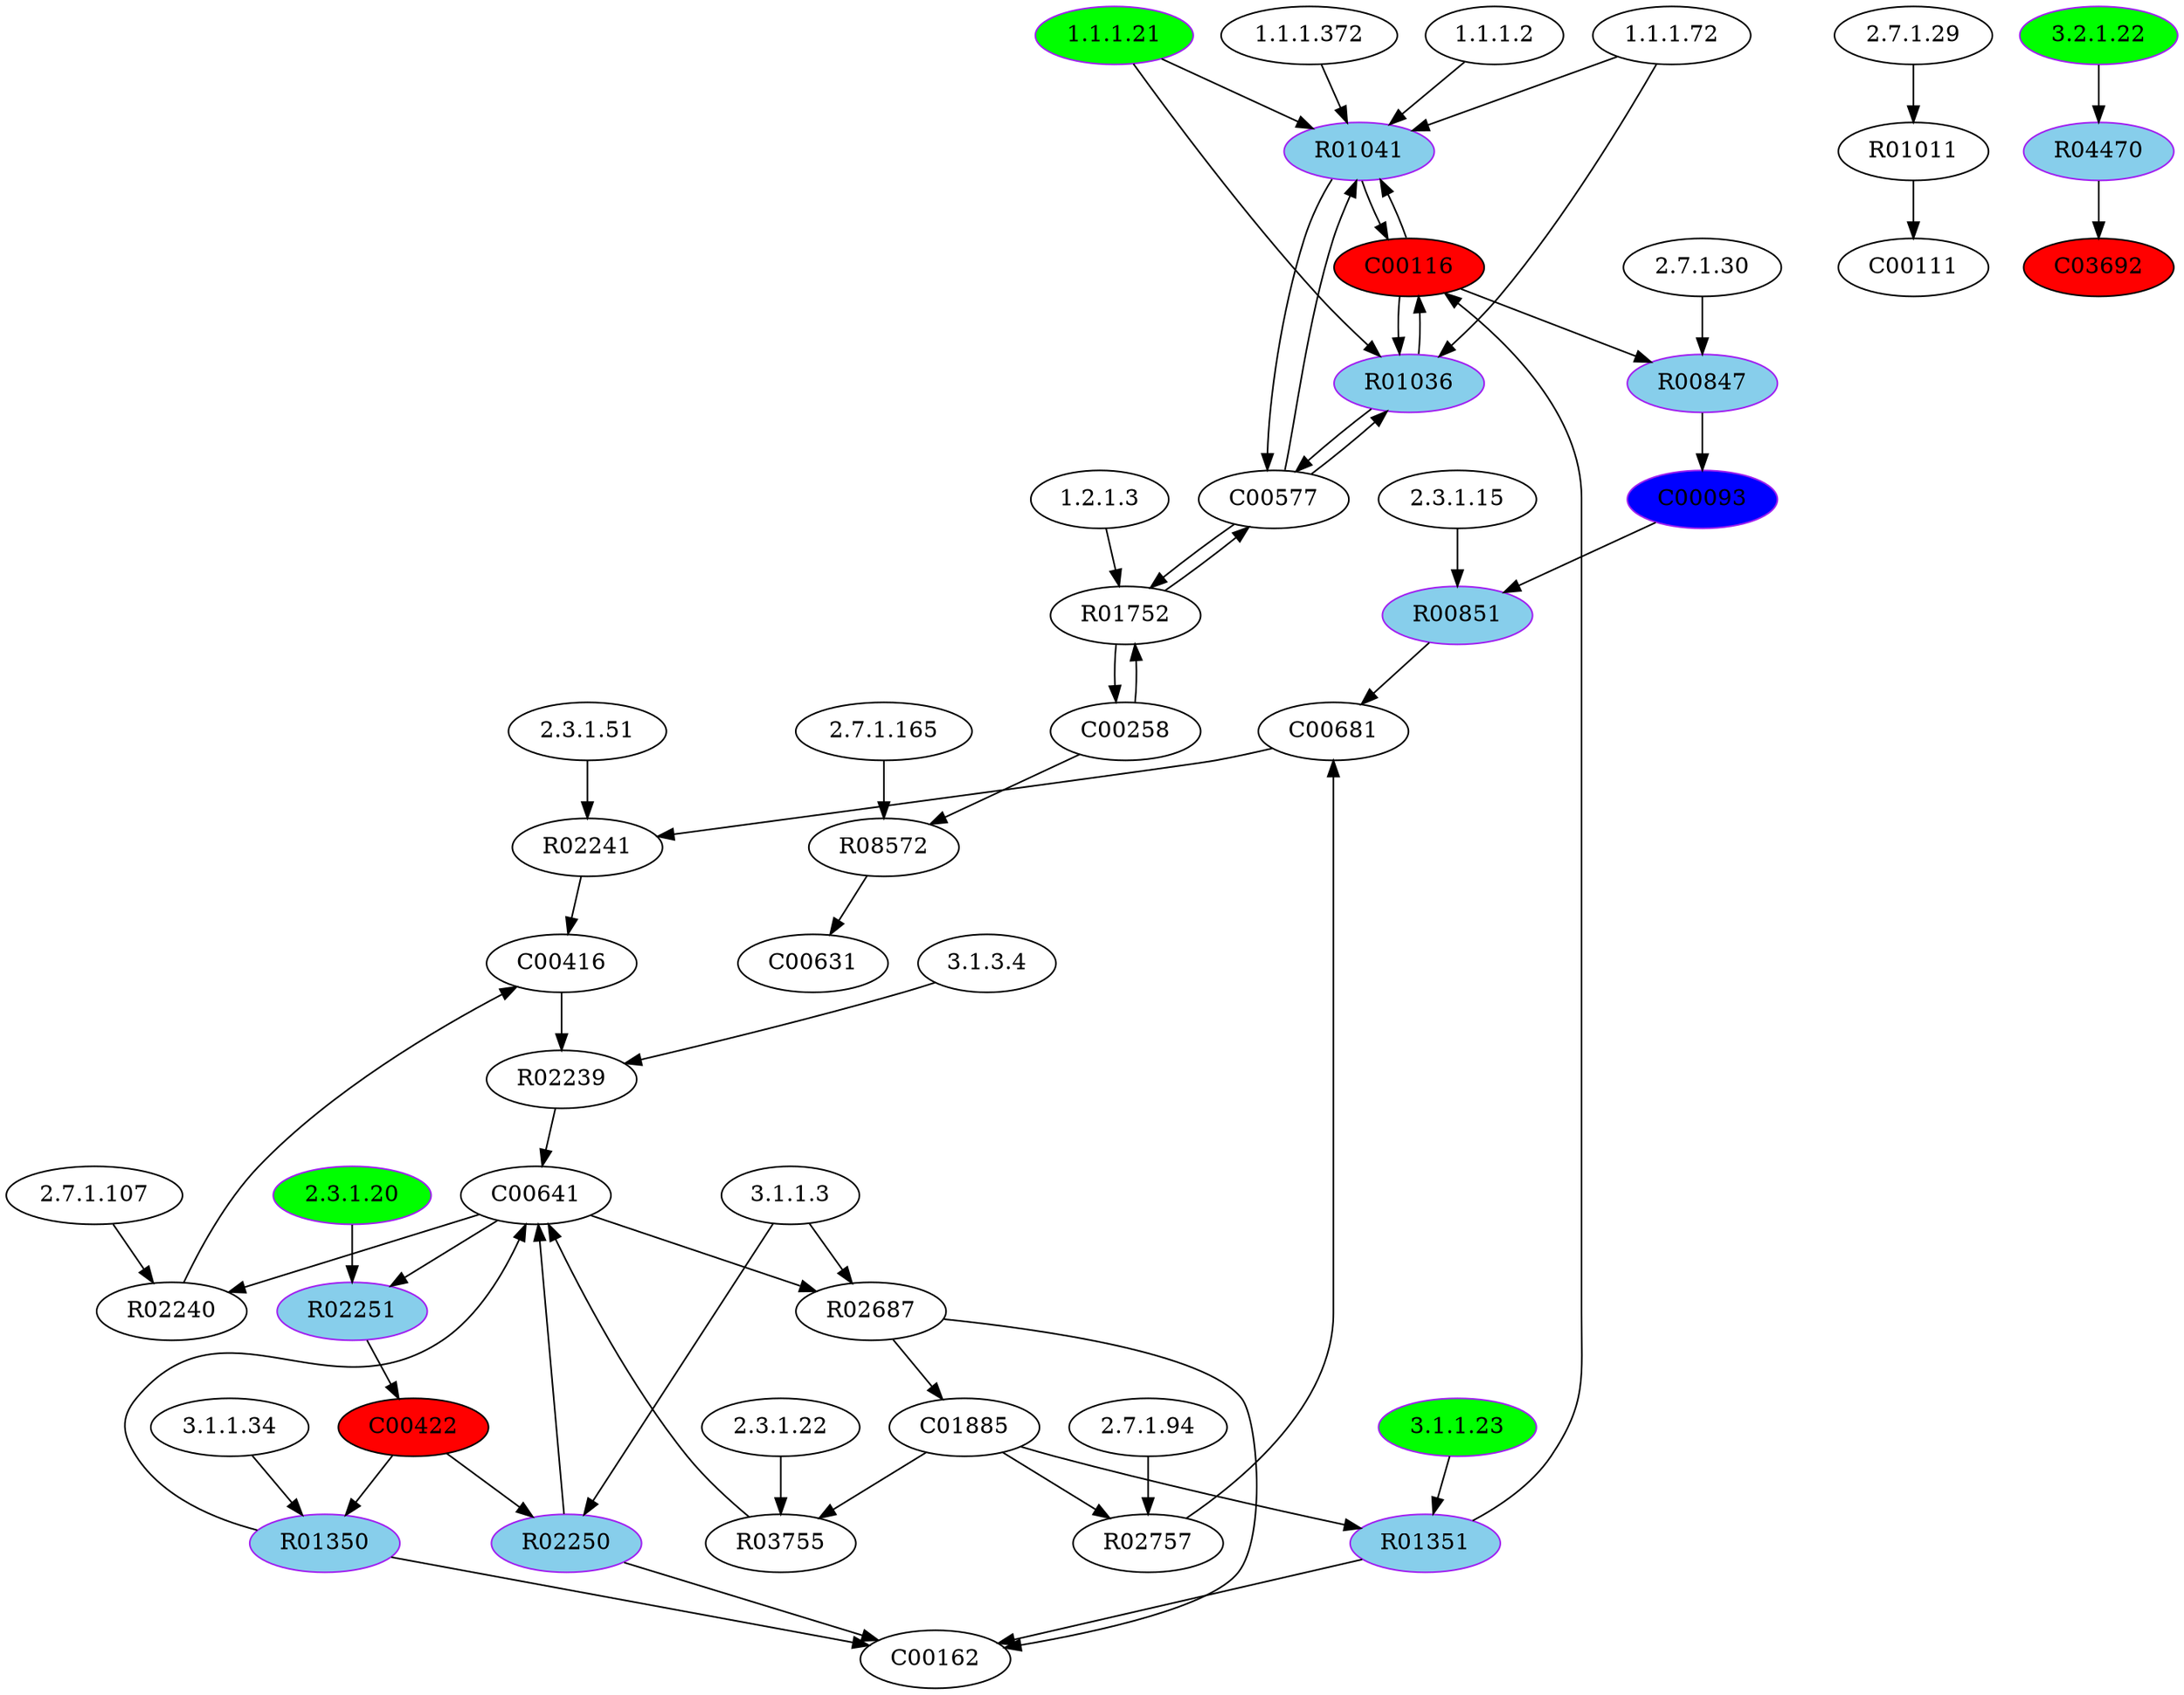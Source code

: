 digraph G {
"1.1.1.372" [type=E];
"1.1.1.72" [type=E];
"2.3.1.15" [type=E];
"3.1.3.4" [type=E];
"2.3.1.51" [type=E];
"1.1.1.2" [type=E];
"2.7.1.30" [type=E];
"2.3.1.22" [type=E];
"2.3.1.20" [color=purple, fillcolor=green, style=filled, type=E];
"2.7.1.29" [type=E];
"1.1.1.21" [color=purple, fillcolor=green, style=filled, type=E];
"2.7.1.165" [type=E];
"3.1.1.34" [type=E];
"3.2.1.22" [color=purple, fillcolor=green, style=filled, type=E];
"3.1.1.3" [type=E];
"3.1.1.23" [color=purple, fillcolor=green, style=filled, type=E];
"2.7.1.107" [type=E];
"2.7.1.94" [type=E];
"1.2.1.3" [type=E];
R08572 [type=R];
R00851 [color=purple, fillcolor=skyblue, style=filled, type=R];
R02241 [type=R];
R02250 [color=purple, fillcolor=skyblue, style=filled, type=R];
R02757 [type=R];
R01752 [type=R];
R02687 [type=R];
R01011 [type=R];
R00847 [color=purple, fillcolor=skyblue, style=filled, type=R];
R01350 [color=purple, fillcolor=skyblue, style=filled, type=R];
R01351 [color=purple, fillcolor=skyblue, style=filled, type=R];
R01041 [color=purple, fillcolor=skyblue, style=filled, type=R];
R02251 [color=purple, fillcolor=skyblue, style=filled, type=R];
R03755 [type=R];
R02239 [type=R];
R01036 [color=purple, fillcolor=skyblue, style=filled, type=R];
R04470 [color=purple, fillcolor=skyblue, style=filled, type=R];
R02240 [type=R];
C00641 [type=C];
C01885 [type=C];
C00116 [fillcolor=red, style=filled, type=C];
C00111 [type=C];
C00258 [type=C];
C00416 [type=C];
C00577 [type=C];
C00681 [type=C];
C00162 [type=C];
C03692 [fillcolor=red, style=filled, type=C];
C00093 [color=purple, fillcolor=blue, style=filled, type=C];
C00631 [type=C];
C00422 [fillcolor=red, style=filled, type=C];
C00422 -> R02250;
R02250 -> C00162;
R02250 -> C00641;
C00641 -> R02251;
R02251 -> C00422;
C00416 -> R02239;
R02239 -> C00641;
C01885 -> R03755;
R03755 -> C00641;
C00641 -> R02687;
R02687 -> C01885;
R02687 -> C00162;
C00681 -> R02241;
R02241 -> C00416;
C01885 -> R02757;
R02757 -> C00681;
C01885 -> R01351;
R01351 -> C00162;
R01351 -> C00116;
C00093 -> R00851;
R00851 -> C00681;
R01011 -> C00111;
C00116 -> R00847;
R00847 -> C00093;
C00116 -> R01036;
R01036 -> C00116;
R01036 -> C00577;
C00577 -> R01036;
C00577 -> R01752;
R01752 -> C00577;
R01752 -> C00258;
C00258 -> R01752;
C00116 -> R01041;
R01041 -> C00116;
R01041 -> C00577;
C00577 -> R01041;
C00422 -> R01350;
R01350 -> C00162;
R01350 -> C00641;
R04470 -> C03692;
C00641 -> R02240;
R02240 -> C00416;
C00258 -> R08572;
R08572 -> C00631;
"2.7.1.165" -> R08572;
"2.3.1.15" -> R00851;
"2.3.1.51" -> R02241;
"3.1.1.3" -> R02250;
"2.7.1.94" -> R02757;
"1.2.1.3" -> R01752;
"3.1.1.3" -> R02687;
"2.7.1.29" -> R01011;
"2.7.1.30" -> R00847;
"3.1.1.34" -> R01350;
"3.1.1.23" -> R01351;
"1.1.1.2" -> R01041;
"1.1.1.21" -> R01041;
"1.1.1.72" -> R01041;
"1.1.1.372" -> R01041;
"2.3.1.20" -> R02251;
"2.3.1.22" -> R03755;
"3.1.3.4" -> R02239;
"1.1.1.21" -> R01036;
"1.1.1.72" -> R01036;
"3.2.1.22" -> R04470;
"2.7.1.107" -> R02240;
}
